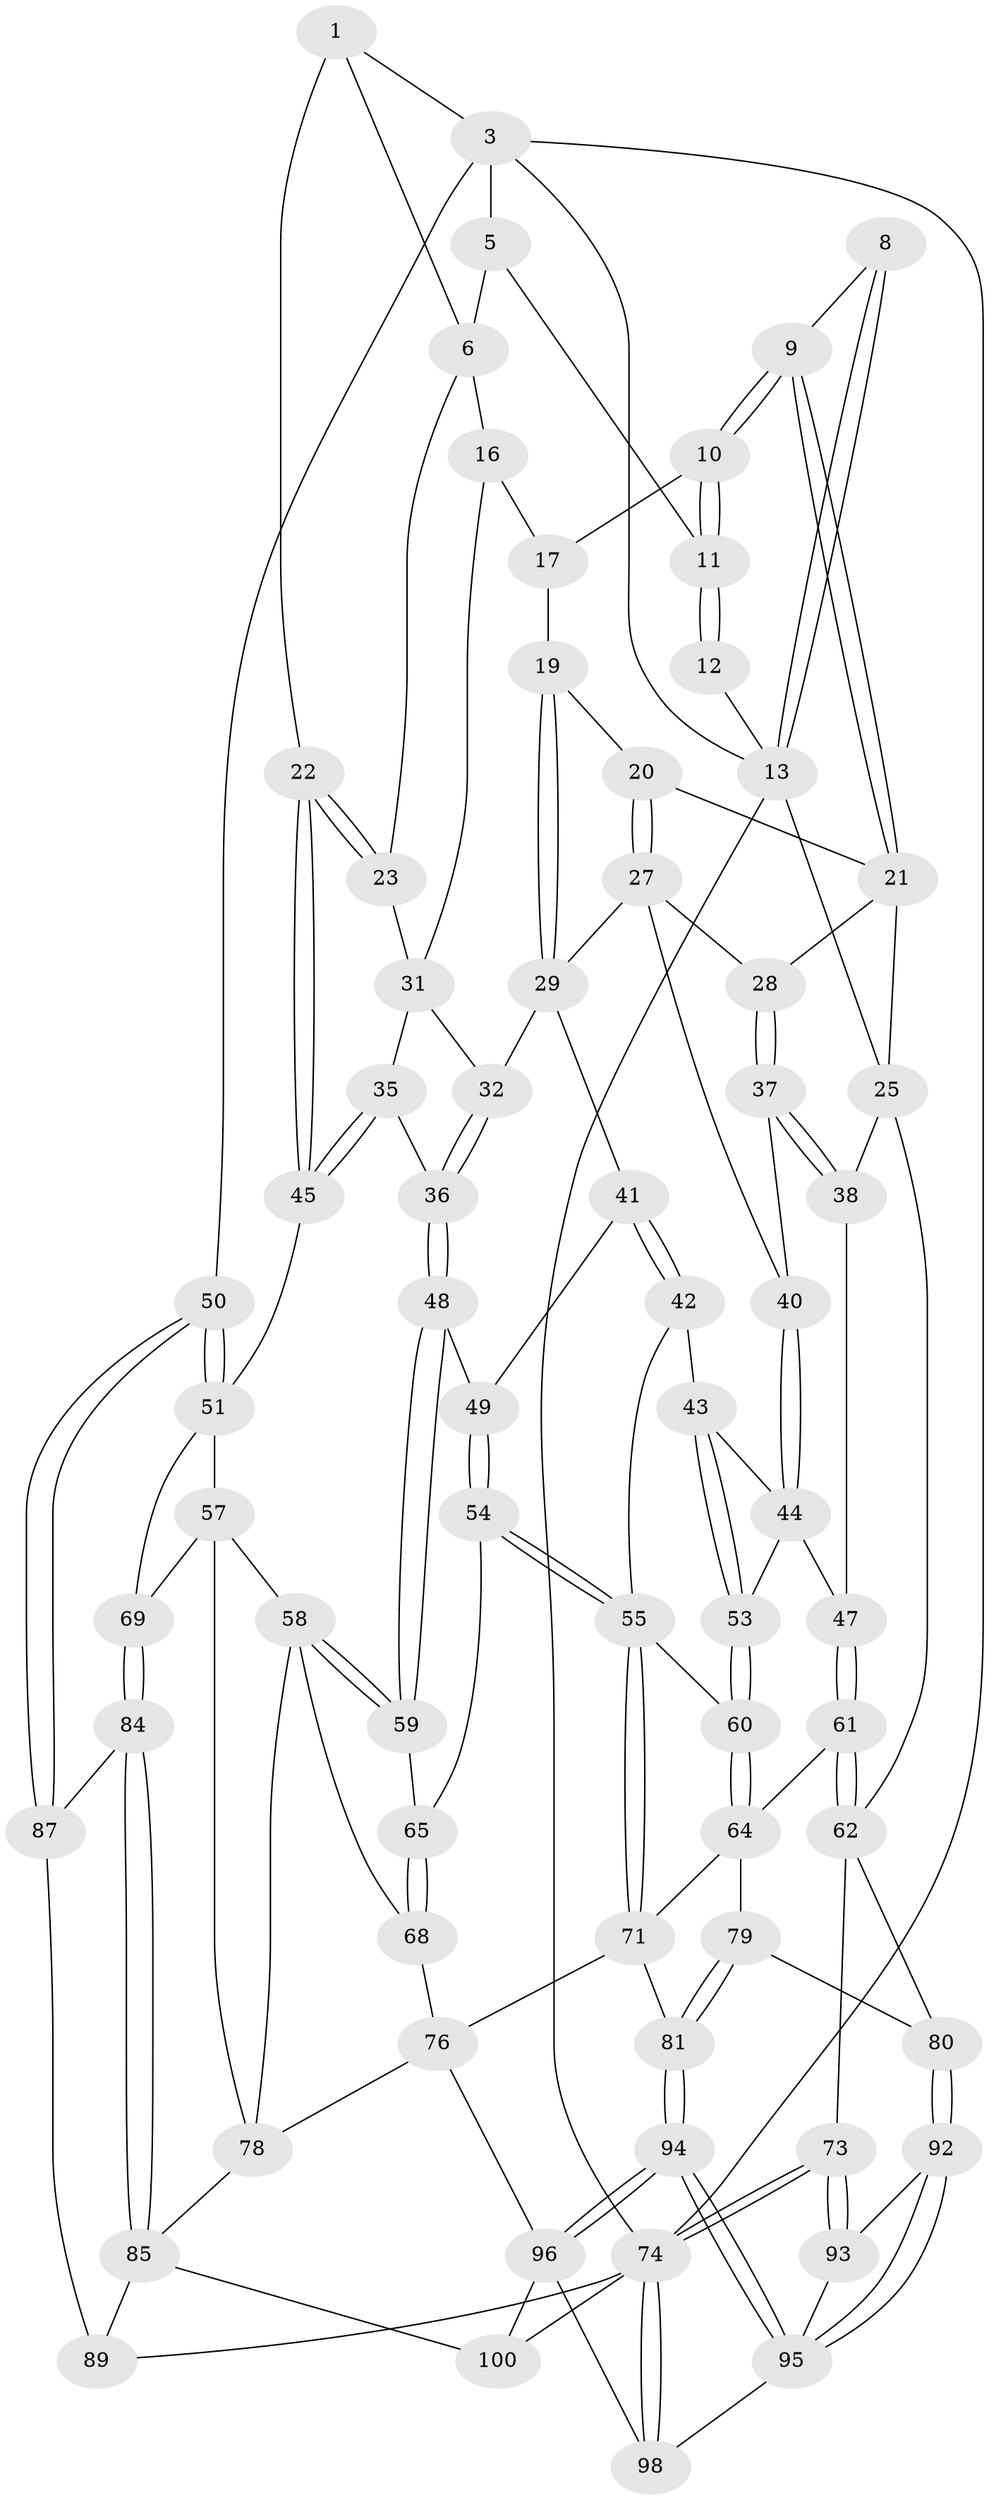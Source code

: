 // original degree distribution, {3: 0.03, 5: 0.57, 6: 0.2, 4: 0.2}
// Generated by graph-tools (version 1.1) at 2025/11/02/27/25 16:11:54]
// undirected, 70 vertices, 157 edges
graph export_dot {
graph [start="1"]
  node [color=gray90,style=filled];
  1 [pos="+0.7638590279361434+0.0037724107658017817",super="+2"];
  3 [pos="+1+0.25312450921998664",super="+4"];
  5 [pos="+0.7050147725582225+0",super="+7"];
  6 [pos="+0.7098842508620566+0.18327855904852422",super="+15"];
  8 [pos="+0.054132215167443966+0.10812535884343687"];
  9 [pos="+0.19276321837145996+0.15985331318104645"];
  10 [pos="+0.3878973593623825+0"];
  11 [pos="+0.39099134387470813+0"];
  12 [pos="+0.04797431094397529+0"];
  13 [pos="+0+0.31973254061954387",super="+14"];
  16 [pos="+0.6432563036792636+0.22780149920818749",super="+26"];
  17 [pos="+0.40001399555355804+0",super="+18"];
  19 [pos="+0.41969398776739325+0.20687970059318428"];
  20 [pos="+0.23043983759887188+0.27040454403980524"];
  21 [pos="+0.17578386648273592+0.21113108266993127",super="+24"];
  22 [pos="+0.9566571859167669+0.2924333920098659"];
  23 [pos="+0.7584031026712709+0.2593255904337823"];
  25 [pos="+0+0.38050993139360473",super="+39"];
  27 [pos="+0.2614039901437578+0.3174297638779512",super="+30"];
  28 [pos="+0.18253179013003748+0.36527568621620976"];
  29 [pos="+0.37920017004988754+0.3463069207876874",super="+33"];
  31 [pos="+0.5637834326623974+0.28961313223550755",super="+34"];
  32 [pos="+0.5317987537829143+0.3412056497884287"];
  35 [pos="+0.6459038681383713+0.40190057135888396"];
  36 [pos="+0.603861107019015+0.4600816597516342"];
  37 [pos="+0.18572480574087932+0.4373888931589006"];
  38 [pos="+0.14745626285521632+0.4665537160916425"];
  40 [pos="+0.25505390392512367+0.4327521828824947"];
  41 [pos="+0.43510330440848366+0.4415646044259265"];
  42 [pos="+0.33462944882084084+0.5115984326700693"];
  43 [pos="+0.3081389647480568+0.5004435679236697"];
  44 [pos="+0.27564440984894617+0.4727675179240702",super="+46"];
  45 [pos="+0.8354845603652603+0.4708995735090085"];
  47 [pos="+0.17492700303548162+0.5239146983713072"];
  48 [pos="+0.5867583318620725+0.49612215841063"];
  49 [pos="+0.43607936890416926+0.4424503904083426"];
  50 [pos="+1+0.6388167967770487"];
  51 [pos="+0.9571348979266208+0.6188381624640278",super="+52"];
  53 [pos="+0.22985302615510406+0.5671129284812698"];
  54 [pos="+0.424415249994349+0.6332198922020397"];
  55 [pos="+0.38014699615439596+0.6479150516675375",super="+56"];
  57 [pos="+0.7503299083599109+0.6011030030077905",super="+70"];
  58 [pos="+0.7397404057440036+0.6011493967161544",super="+67"];
  59 [pos="+0.6055276234260166+0.5468330317267175"];
  60 [pos="+0.25352226759028645+0.6219175636729695"];
  61 [pos="+0.09992639378620934+0.647512457354581"];
  62 [pos="+0+0.6700401947349763",super="+63"];
  64 [pos="+0.20441486087290614+0.6733806154349252",super="+72"];
  65 [pos="+0.5977526790243916+0.5559840701153875",super="+66"];
  68 [pos="+0.5880747057448709+0.7443176280925763",super="+75"];
  69 [pos="+0.8404743985861539+0.7504398063151276"];
  71 [pos="+0.3709354338762152+0.6967192662698765",super="+77"];
  73 [pos="+0+0.9319368933534504"];
  74 [pos="+0+1",super="+90"];
  76 [pos="+0.5166119619313018+0.8281081888848476",super="+83"];
  78 [pos="+0.7133692778109769+0.8149083104101019",super="+82"];
  79 [pos="+0.22517509286815024+0.8138650123417783"];
  80 [pos="+0.09889127119037146+0.8110862906388956"];
  81 [pos="+0.27019767231997516+0.8566155142602517"];
  84 [pos="+0.8503074262064098+0.7603791334864013"];
  85 [pos="+0.848503079370045+0.9290021969232103",super="+86"];
  87 [pos="+1+0.7215181378676183",super="+88"];
  89 [pos="+0.9136168406827441+0.9135480166571389",super="+91"];
  92 [pos="+0.0822616459388718+0.9009077592900837"];
  93 [pos="+0.06226048268426918+0.9177606327937767"];
  94 [pos="+0.27273888070129965+0.9803791603289892"];
  95 [pos="+0.18206845603283797+0.9500019132807673",super="+97"];
  96 [pos="+0.3143235533783963+1",super="+99"];
  98 [pos="+0.04763905852815236+1"];
  100 [pos="+0.7211724055973014+1"];
  1 -- 6;
  1 -- 3;
  1 -- 22;
  3 -- 50;
  3 -- 5;
  3 -- 74;
  3 -- 13;
  5 -- 11;
  5 -- 6;
  6 -- 16;
  6 -- 23;
  8 -- 9;
  8 -- 13;
  8 -- 13;
  9 -- 10;
  9 -- 10;
  9 -- 21;
  9 -- 21;
  10 -- 11;
  10 -- 11;
  10 -- 17;
  11 -- 12;
  11 -- 12;
  12 -- 13;
  13 -- 25;
  13 -- 74;
  16 -- 17 [weight=2];
  16 -- 31;
  17 -- 19;
  19 -- 20;
  19 -- 29;
  19 -- 29;
  20 -- 21;
  20 -- 27;
  20 -- 27;
  21 -- 25;
  21 -- 28;
  22 -- 23;
  22 -- 23;
  22 -- 45;
  22 -- 45;
  23 -- 31;
  25 -- 62;
  25 -- 38;
  27 -- 28;
  27 -- 40;
  27 -- 29;
  28 -- 37;
  28 -- 37;
  29 -- 32;
  29 -- 41;
  31 -- 32;
  31 -- 35;
  32 -- 36;
  32 -- 36;
  35 -- 36;
  35 -- 45;
  35 -- 45;
  36 -- 48;
  36 -- 48;
  37 -- 38;
  37 -- 38;
  37 -- 40;
  38 -- 47;
  40 -- 44;
  40 -- 44;
  41 -- 42;
  41 -- 42;
  41 -- 49;
  42 -- 43;
  42 -- 55;
  43 -- 44;
  43 -- 53;
  43 -- 53;
  44 -- 53;
  44 -- 47;
  45 -- 51;
  47 -- 61;
  47 -- 61;
  48 -- 49;
  48 -- 59;
  48 -- 59;
  49 -- 54;
  49 -- 54;
  50 -- 51;
  50 -- 51;
  50 -- 87;
  50 -- 87;
  51 -- 69;
  51 -- 57;
  53 -- 60;
  53 -- 60;
  54 -- 55;
  54 -- 55;
  54 -- 65;
  55 -- 71;
  55 -- 71;
  55 -- 60;
  57 -- 58;
  57 -- 69;
  57 -- 78;
  58 -- 59;
  58 -- 59;
  58 -- 68;
  58 -- 78;
  59 -- 65;
  60 -- 64;
  60 -- 64;
  61 -- 62;
  61 -- 62;
  61 -- 64;
  62 -- 80;
  62 -- 73;
  64 -- 79;
  64 -- 71;
  65 -- 68 [weight=2];
  65 -- 68;
  68 -- 76;
  69 -- 84;
  69 -- 84;
  71 -- 81;
  71 -- 76;
  73 -- 74;
  73 -- 74;
  73 -- 93;
  73 -- 93;
  74 -- 98;
  74 -- 98;
  74 -- 100;
  74 -- 89;
  76 -- 96;
  76 -- 78;
  78 -- 85;
  79 -- 80;
  79 -- 81;
  79 -- 81;
  80 -- 92;
  80 -- 92;
  81 -- 94;
  81 -- 94;
  84 -- 85;
  84 -- 85;
  84 -- 87;
  85 -- 89;
  85 -- 100;
  87 -- 89 [weight=2];
  92 -- 93;
  92 -- 95;
  92 -- 95;
  93 -- 95;
  94 -- 95;
  94 -- 95;
  94 -- 96;
  94 -- 96;
  95 -- 98;
  96 -- 98;
  96 -- 100;
}
